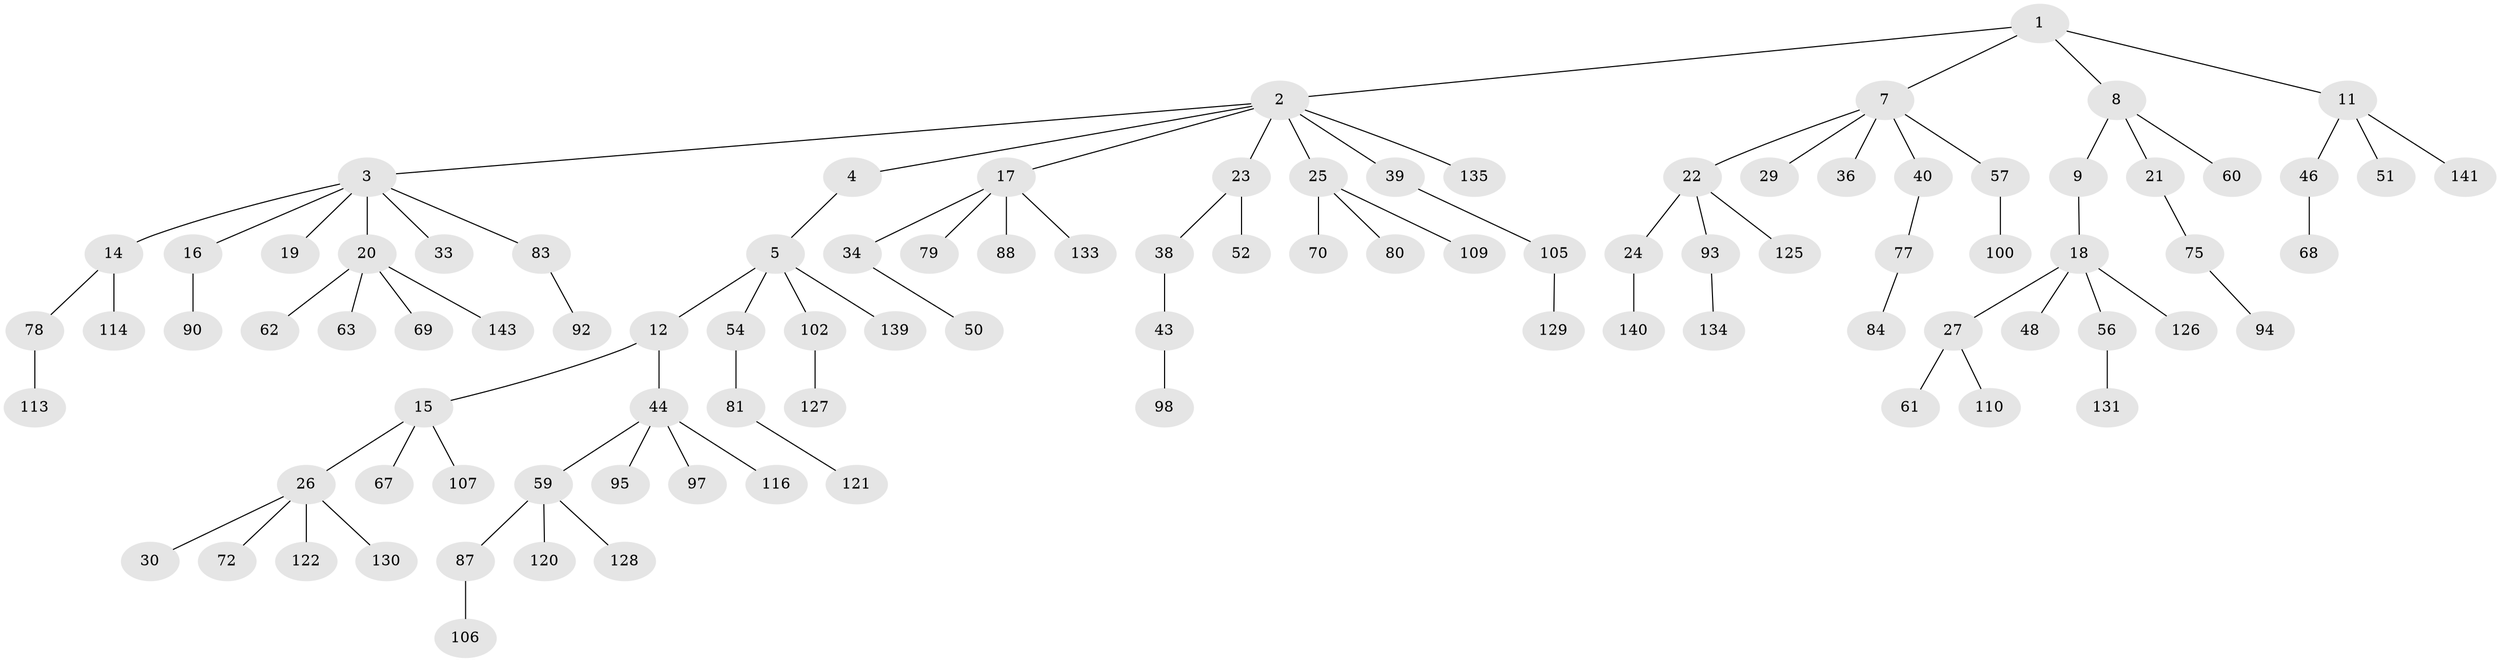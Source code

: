 // Generated by graph-tools (version 1.1) at 2025/24/03/03/25 07:24:05]
// undirected, 96 vertices, 95 edges
graph export_dot {
graph [start="1"]
  node [color=gray90,style=filled];
  1 [super="+47"];
  2 [super="+13"];
  3 [super="+6"];
  4 [super="+119"];
  5 [super="+71"];
  7 [super="+10"];
  8 [super="+104"];
  9;
  11 [super="+42"];
  12 [super="+31"];
  14 [super="+49"];
  15 [super="+37"];
  16 [super="+64"];
  17 [super="+28"];
  18 [super="+35"];
  19;
  20 [super="+32"];
  21;
  22 [super="+58"];
  23;
  24 [super="+112"];
  25 [super="+55"];
  26 [super="+53"];
  27 [super="+101"];
  29;
  30;
  33 [super="+96"];
  34 [super="+73"];
  36;
  38 [super="+85"];
  39 [super="+89"];
  40 [super="+41"];
  43;
  44 [super="+45"];
  46 [super="+103"];
  48;
  50;
  51;
  52 [super="+76"];
  54;
  56 [super="+115"];
  57 [super="+82"];
  59 [super="+65"];
  60;
  61;
  62 [super="+91"];
  63 [super="+66"];
  67;
  68 [super="+111"];
  69 [super="+74"];
  70 [super="+138"];
  72;
  75 [super="+142"];
  77;
  78;
  79;
  80;
  81 [super="+117"];
  83;
  84 [super="+86"];
  87 [super="+108"];
  88;
  90;
  92 [super="+99"];
  93;
  94;
  95;
  97;
  98;
  100;
  102 [super="+123"];
  105;
  106;
  107 [super="+118"];
  109 [super="+124"];
  110;
  113 [super="+136"];
  114;
  116;
  120;
  121;
  122;
  125;
  126 [super="+144"];
  127 [super="+132"];
  128 [super="+137"];
  129;
  130;
  131;
  133;
  134;
  135;
  139;
  140;
  141;
  143;
  1 -- 2;
  1 -- 7;
  1 -- 8;
  1 -- 11;
  2 -- 3;
  2 -- 4;
  2 -- 17;
  2 -- 23;
  2 -- 39;
  2 -- 135;
  2 -- 25;
  3 -- 14;
  3 -- 16;
  3 -- 19;
  3 -- 20;
  3 -- 33;
  3 -- 83;
  4 -- 5;
  5 -- 12;
  5 -- 54;
  5 -- 139;
  5 -- 102;
  7 -- 29;
  7 -- 36;
  7 -- 22;
  7 -- 40;
  7 -- 57;
  8 -- 9;
  8 -- 21;
  8 -- 60;
  9 -- 18;
  11 -- 46;
  11 -- 141;
  11 -- 51;
  12 -- 15;
  12 -- 44;
  14 -- 78;
  14 -- 114;
  15 -- 26;
  15 -- 107;
  15 -- 67;
  16 -- 90;
  17 -- 34;
  17 -- 88;
  17 -- 133;
  17 -- 79;
  18 -- 27;
  18 -- 48;
  18 -- 56;
  18 -- 126;
  20 -- 69;
  20 -- 143;
  20 -- 62;
  20 -- 63;
  21 -- 75;
  22 -- 24;
  22 -- 125;
  22 -- 93;
  23 -- 38;
  23 -- 52;
  24 -- 140;
  25 -- 70;
  25 -- 80;
  25 -- 109;
  26 -- 30;
  26 -- 72;
  26 -- 122;
  26 -- 130;
  27 -- 61;
  27 -- 110;
  34 -- 50;
  38 -- 43;
  39 -- 105;
  40 -- 77;
  43 -- 98;
  44 -- 59;
  44 -- 95;
  44 -- 116;
  44 -- 97;
  46 -- 68;
  54 -- 81;
  56 -- 131;
  57 -- 100;
  59 -- 87;
  59 -- 120;
  59 -- 128;
  75 -- 94;
  77 -- 84;
  78 -- 113;
  81 -- 121;
  83 -- 92;
  87 -- 106;
  93 -- 134;
  102 -- 127;
  105 -- 129;
}

